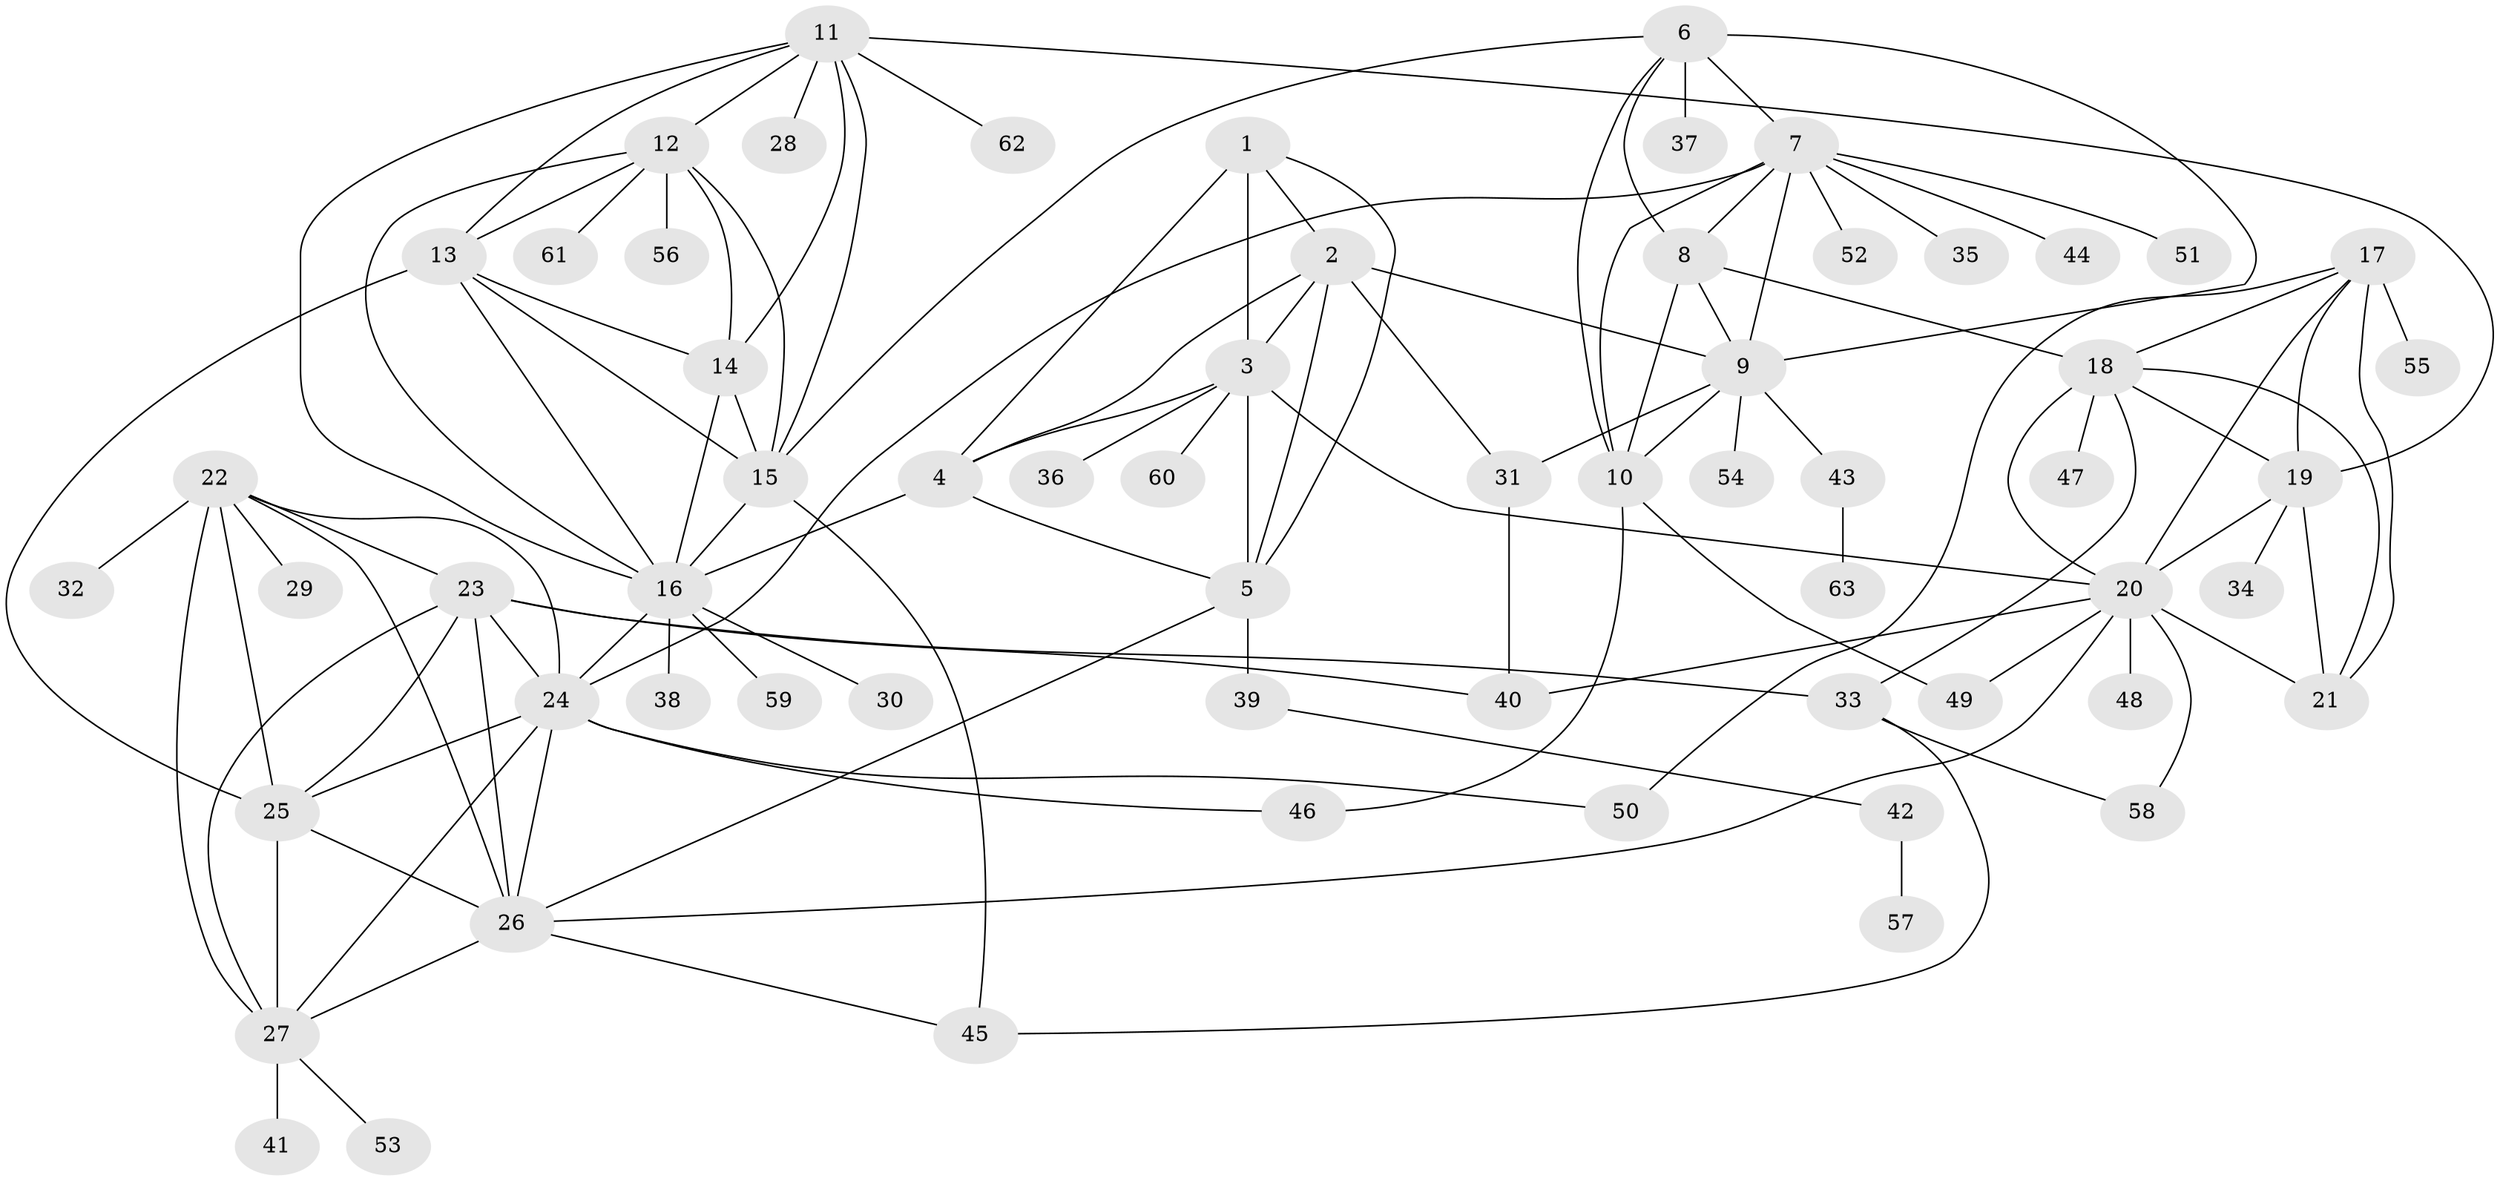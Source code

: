 // original degree distribution, {6: 0.032520325203252036, 10: 0.024390243902439025, 9: 0.056910569105691054, 7: 0.032520325203252036, 5: 0.024390243902439025, 8: 0.032520325203252036, 12: 0.016260162601626018, 11: 0.024390243902439025, 1: 0.5609756097560976, 2: 0.11382113821138211, 3: 0.06504065040650407, 4: 0.016260162601626018}
// Generated by graph-tools (version 1.1) at 2025/37/03/09/25 02:37:27]
// undirected, 63 vertices, 117 edges
graph export_dot {
graph [start="1"]
  node [color=gray90,style=filled];
  1;
  2;
  3;
  4;
  5;
  6;
  7;
  8;
  9;
  10;
  11;
  12;
  13;
  14;
  15;
  16;
  17;
  18;
  19;
  20;
  21;
  22;
  23;
  24;
  25;
  26;
  27;
  28;
  29;
  30;
  31;
  32;
  33;
  34;
  35;
  36;
  37;
  38;
  39;
  40;
  41;
  42;
  43;
  44;
  45;
  46;
  47;
  48;
  49;
  50;
  51;
  52;
  53;
  54;
  55;
  56;
  57;
  58;
  59;
  60;
  61;
  62;
  63;
  1 -- 2 [weight=1.0];
  1 -- 3 [weight=2.0];
  1 -- 4 [weight=1.0];
  1 -- 5 [weight=1.0];
  2 -- 3 [weight=2.0];
  2 -- 4 [weight=1.0];
  2 -- 5 [weight=1.0];
  2 -- 9 [weight=1.0];
  2 -- 31 [weight=3.0];
  3 -- 4 [weight=2.0];
  3 -- 5 [weight=2.0];
  3 -- 20 [weight=1.0];
  3 -- 36 [weight=1.0];
  3 -- 60 [weight=2.0];
  4 -- 5 [weight=1.0];
  4 -- 16 [weight=1.0];
  5 -- 26 [weight=1.0];
  5 -- 39 [weight=2.0];
  6 -- 7 [weight=2.0];
  6 -- 8 [weight=1.0];
  6 -- 9 [weight=1.0];
  6 -- 10 [weight=1.0];
  6 -- 15 [weight=1.0];
  6 -- 37 [weight=1.0];
  7 -- 8 [weight=2.0];
  7 -- 9 [weight=2.0];
  7 -- 10 [weight=2.0];
  7 -- 24 [weight=1.0];
  7 -- 35 [weight=1.0];
  7 -- 44 [weight=1.0];
  7 -- 51 [weight=1.0];
  7 -- 52 [weight=1.0];
  8 -- 9 [weight=1.0];
  8 -- 10 [weight=1.0];
  8 -- 18 [weight=1.0];
  9 -- 10 [weight=1.0];
  9 -- 31 [weight=1.0];
  9 -- 43 [weight=1.0];
  9 -- 54 [weight=3.0];
  10 -- 46 [weight=1.0];
  10 -- 49 [weight=1.0];
  11 -- 12 [weight=1.0];
  11 -- 13 [weight=1.0];
  11 -- 14 [weight=1.0];
  11 -- 15 [weight=1.0];
  11 -- 16 [weight=1.0];
  11 -- 19 [weight=1.0];
  11 -- 28 [weight=1.0];
  11 -- 62 [weight=1.0];
  12 -- 13 [weight=1.0];
  12 -- 14 [weight=1.0];
  12 -- 15 [weight=1.0];
  12 -- 16 [weight=1.0];
  12 -- 56 [weight=1.0];
  12 -- 61 [weight=1.0];
  13 -- 14 [weight=1.0];
  13 -- 15 [weight=2.0];
  13 -- 16 [weight=1.0];
  13 -- 25 [weight=1.0];
  14 -- 15 [weight=1.0];
  14 -- 16 [weight=1.0];
  15 -- 16 [weight=1.0];
  15 -- 45 [weight=1.0];
  16 -- 24 [weight=1.0];
  16 -- 30 [weight=1.0];
  16 -- 38 [weight=1.0];
  16 -- 59 [weight=1.0];
  17 -- 18 [weight=1.0];
  17 -- 19 [weight=1.0];
  17 -- 20 [weight=2.0];
  17 -- 21 [weight=1.0];
  17 -- 50 [weight=1.0];
  17 -- 55 [weight=5.0];
  18 -- 19 [weight=1.0];
  18 -- 20 [weight=2.0];
  18 -- 21 [weight=1.0];
  18 -- 33 [weight=1.0];
  18 -- 47 [weight=1.0];
  19 -- 20 [weight=2.0];
  19 -- 21 [weight=1.0];
  19 -- 34 [weight=3.0];
  20 -- 21 [weight=2.0];
  20 -- 26 [weight=1.0];
  20 -- 40 [weight=1.0];
  20 -- 48 [weight=1.0];
  20 -- 49 [weight=1.0];
  20 -- 58 [weight=1.0];
  22 -- 23 [weight=1.0];
  22 -- 24 [weight=4.0];
  22 -- 25 [weight=1.0];
  22 -- 26 [weight=1.0];
  22 -- 27 [weight=1.0];
  22 -- 29 [weight=1.0];
  22 -- 32 [weight=1.0];
  23 -- 24 [weight=1.0];
  23 -- 25 [weight=1.0];
  23 -- 26 [weight=1.0];
  23 -- 27 [weight=1.0];
  23 -- 33 [weight=1.0];
  23 -- 40 [weight=1.0];
  24 -- 25 [weight=1.0];
  24 -- 26 [weight=1.0];
  24 -- 27 [weight=1.0];
  24 -- 46 [weight=1.0];
  24 -- 50 [weight=1.0];
  25 -- 26 [weight=1.0];
  25 -- 27 [weight=1.0];
  26 -- 27 [weight=1.0];
  26 -- 45 [weight=1.0];
  27 -- 41 [weight=2.0];
  27 -- 53 [weight=1.0];
  31 -- 40 [weight=1.0];
  33 -- 45 [weight=1.0];
  33 -- 58 [weight=1.0];
  39 -- 42 [weight=1.0];
  42 -- 57 [weight=1.0];
  43 -- 63 [weight=1.0];
}
